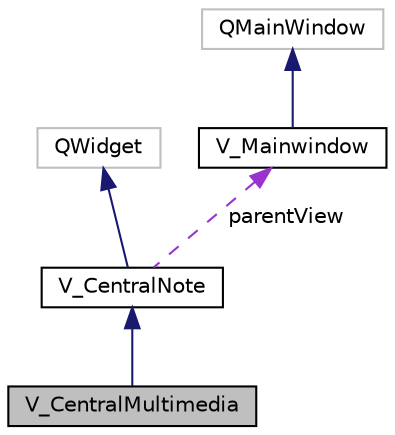 digraph "V_CentralMultimedia"
{
  edge [fontname="Helvetica",fontsize="10",labelfontname="Helvetica",labelfontsize="10"];
  node [fontname="Helvetica",fontsize="10",shape=record];
  Node1 [label="V_CentralMultimedia",height=0.2,width=0.4,color="black", fillcolor="grey75", style="filled", fontcolor="black"];
  Node2 -> Node1 [dir="back",color="midnightblue",fontsize="10",style="solid",fontname="Helvetica"];
  Node2 [label="V_CentralNote",height=0.2,width=0.4,color="black", fillcolor="white", style="filled",URL="$class_v___central_note.html"];
  Node3 -> Node2 [dir="back",color="midnightblue",fontsize="10",style="solid",fontname="Helvetica"];
  Node3 [label="QWidget",height=0.2,width=0.4,color="grey75", fillcolor="white", style="filled"];
  Node4 -> Node2 [dir="back",color="darkorchid3",fontsize="10",style="dashed",label=" parentView" ,fontname="Helvetica"];
  Node4 [label="V_Mainwindow",height=0.2,width=0.4,color="black", fillcolor="white", style="filled",URL="$class_v___mainwindow.html"];
  Node5 -> Node4 [dir="back",color="midnightblue",fontsize="10",style="solid",fontname="Helvetica"];
  Node5 [label="QMainWindow",height=0.2,width=0.4,color="grey75", fillcolor="white", style="filled"];
}
